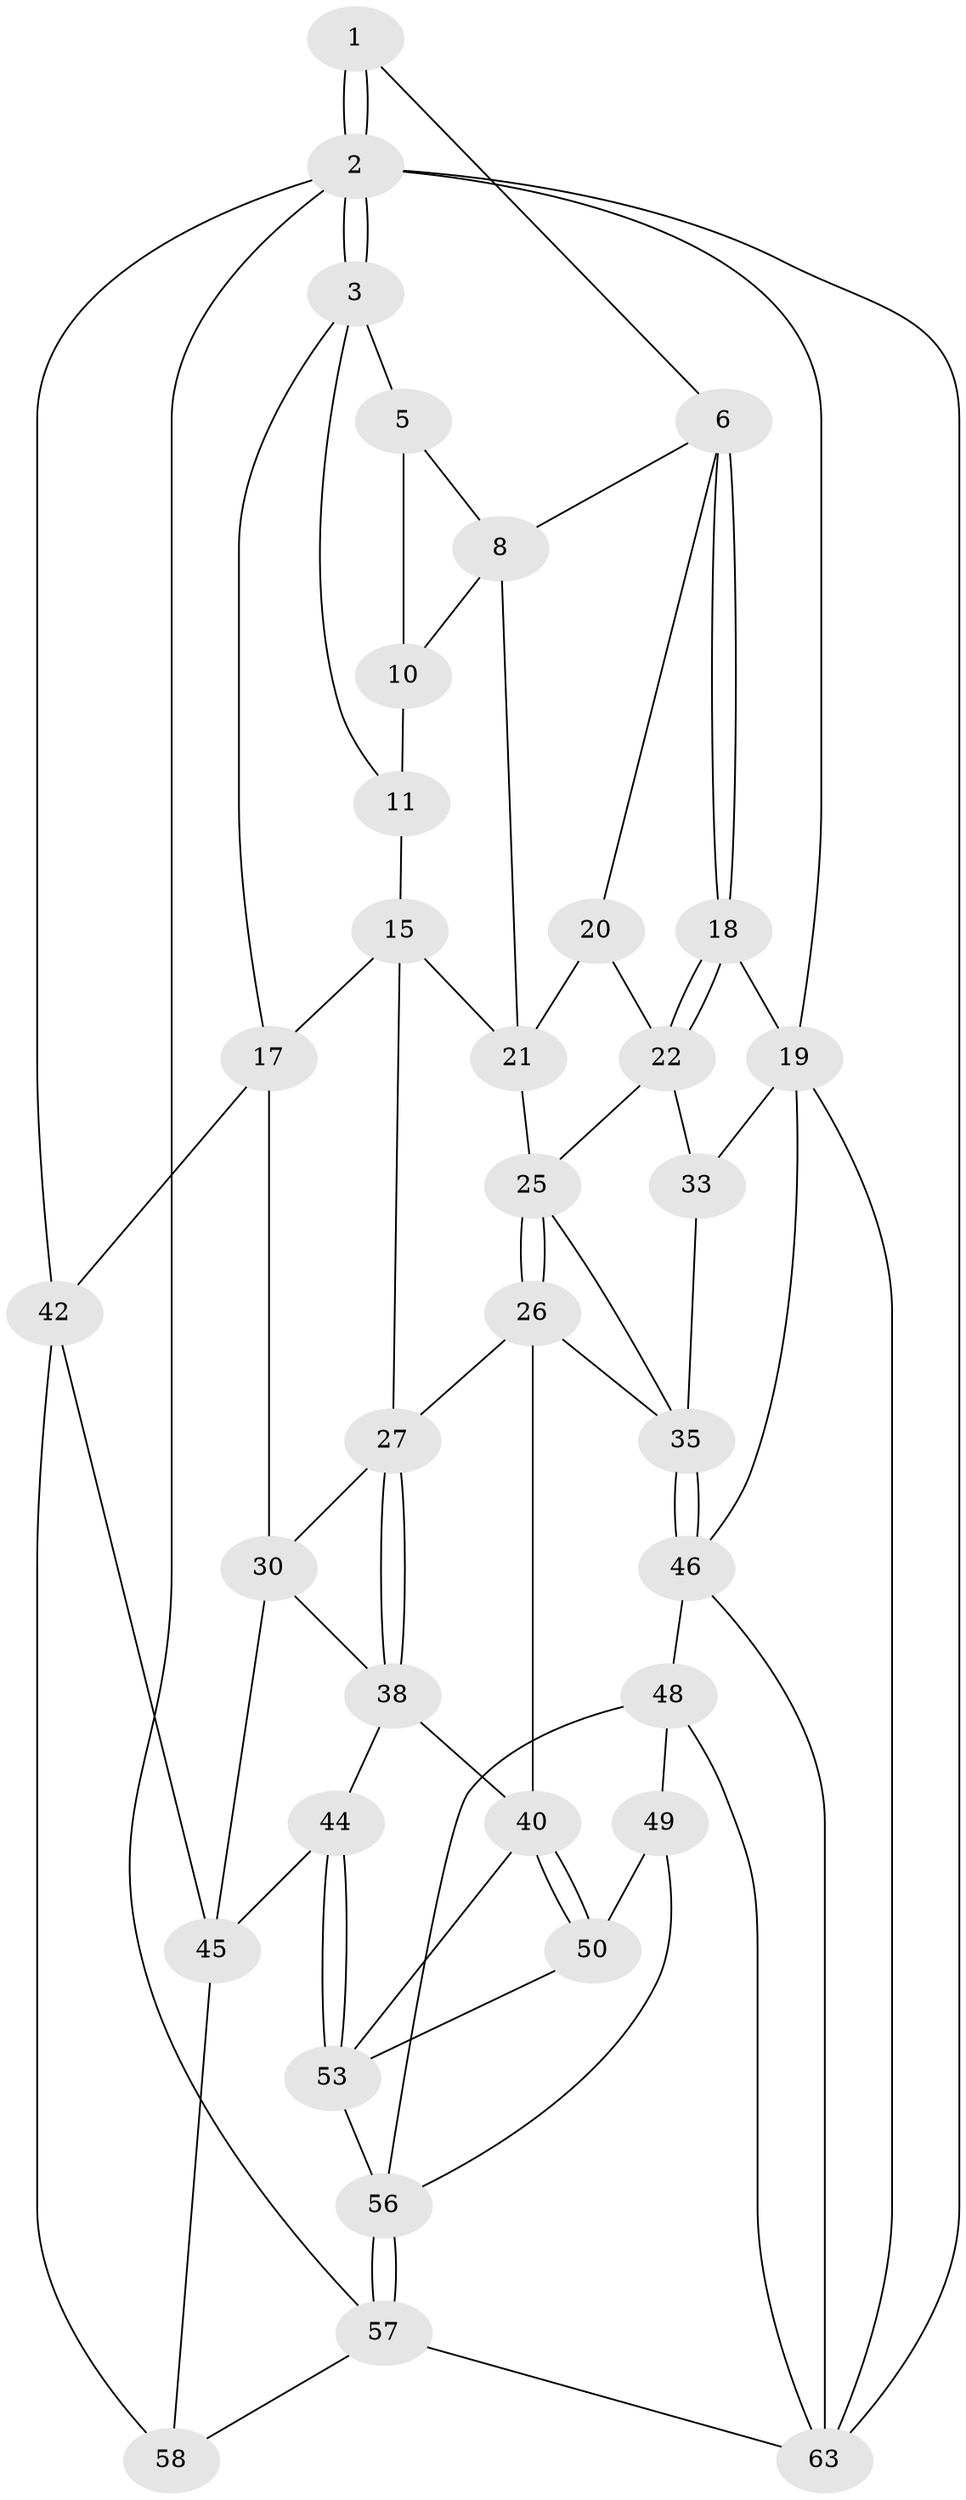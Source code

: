 // Generated by graph-tools (version 1.1) at 2025/52/02/27/25 19:52:42]
// undirected, 35 vertices, 76 edges
graph export_dot {
graph [start="1"]
  node [color=gray90,style=filled];
  1 [pos="+0.3237227216255956+0"];
  2 [pos="+0+0",super="+43"];
  3 [pos="+0+0.2556428661993693",super="+4"];
  5 [pos="+0.3226278999554748+0",super="+9"];
  6 [pos="+0.9480974053428116+0",super="+7"];
  8 [pos="+0.5078398171642664+0.19003346196713553",super="+12"];
  10 [pos="+0.31042195965730507+0.06279710015947",super="+13"];
  11 [pos="+0.2115006371076237+0.15274877780397442",super="+14"];
  15 [pos="+0.2297463719093591+0.3255457325743038",super="+16"];
  17 [pos="+0+0.31986806104048054",super="+32"];
  18 [pos="+1+0"];
  19 [pos="+1+0",super="+54"];
  20 [pos="+0.6300534929763693+0.29198216415458494"];
  21 [pos="+0.4767712041670254+0.40923700173748456",super="+24"];
  22 [pos="+0.7919324444780451+0.4543852785080272",super="+23"];
  25 [pos="+0.4706686915466565+0.4767045724714917",super="+29"];
  26 [pos="+0.42195888229528117+0.5263913817786442",super="+37"];
  27 [pos="+0.41080413221089135+0.5319586633293186",super="+28"];
  30 [pos="+0.22863612412582793+0.5477958686239249",super="+31"];
  33 [pos="+1+0.5849529099704437",super="+34"];
  35 [pos="+0.7162419775635963+0.6538533014628992",super="+36"];
  38 [pos="+0.3685771178793852+0.630021483943719",super="+39"];
  40 [pos="+0.495395763911117+0.7526626039962907",super="+41"];
  42 [pos="+0+1",super="+52"];
  44 [pos="+0.18156997081032947+0.7011847517498605"];
  45 [pos="+0.1754779465701893+0.7036129158741611",super="+51"];
  46 [pos="+0.8077851328396847+0.8310684324481533",super="+47"];
  48 [pos="+0.539579900929292+0.820270304472771",super="+61"];
  49 [pos="+0.5312906793438847+0.8130471456440928",super="+60"];
  50 [pos="+0.49906741326270954+0.7761073925396657",super="+59"];
  53 [pos="+0.3227116779185549+0.7807894719291953",super="+55"];
  56 [pos="+0.28381508479450523+0.9286380084777057",super="+62"];
  57 [pos="+0.26092467571693656+0.9517918071457356",super="+64"];
  58 [pos="+0.23036561662904753+0.9183278409570791"];
  63 [pos="+0.5516598846115826+1",super="+65"];
  1 -- 2;
  1 -- 2;
  1 -- 6;
  2 -- 3;
  2 -- 3;
  2 -- 19;
  2 -- 42;
  2 -- 57;
  2 -- 63;
  3 -- 17;
  3 -- 11;
  3 -- 5;
  5 -- 8;
  5 -- 10;
  6 -- 18;
  6 -- 18;
  6 -- 8;
  6 -- 20;
  8 -- 10;
  8 -- 21;
  10 -- 11 [weight=2];
  11 -- 15;
  15 -- 17;
  15 -- 27;
  15 -- 21;
  17 -- 42;
  17 -- 30;
  18 -- 19;
  18 -- 22;
  18 -- 22;
  19 -- 33 [weight=2];
  19 -- 46;
  19 -- 63;
  20 -- 21;
  20 -- 22;
  21 -- 25;
  22 -- 25;
  22 -- 33;
  25 -- 26;
  25 -- 26;
  25 -- 35;
  26 -- 27;
  26 -- 40;
  26 -- 35;
  27 -- 38;
  27 -- 38;
  27 -- 30;
  30 -- 45;
  30 -- 38;
  33 -- 35;
  35 -- 46;
  35 -- 46;
  38 -- 40;
  38 -- 44;
  40 -- 50;
  40 -- 50;
  40 -- 53;
  42 -- 58;
  42 -- 45;
  44 -- 45;
  44 -- 53;
  44 -- 53;
  45 -- 58;
  46 -- 48;
  46 -- 63;
  48 -- 49;
  48 -- 63;
  48 -- 56;
  49 -- 50 [weight=2];
  49 -- 56;
  50 -- 53;
  53 -- 56;
  56 -- 57;
  56 -- 57;
  57 -- 58;
  57 -- 63;
}
